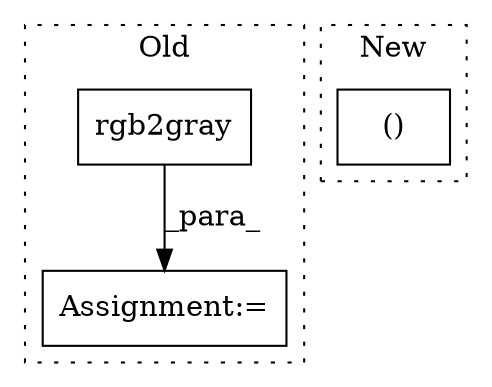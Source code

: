 digraph G {
subgraph cluster0 {
1 [label="rgb2gray" a="32" s="1023,1038" l="9,1" shape="box"];
3 [label="Assignment:=" a="7" s="1022" l="1" shape="box"];
label = "Old";
style="dotted";
}
subgraph cluster1 {
2 [label="()" a="106" s="1005" l="43" shape="box"];
label = "New";
style="dotted";
}
1 -> 3 [label="_para_"];
}